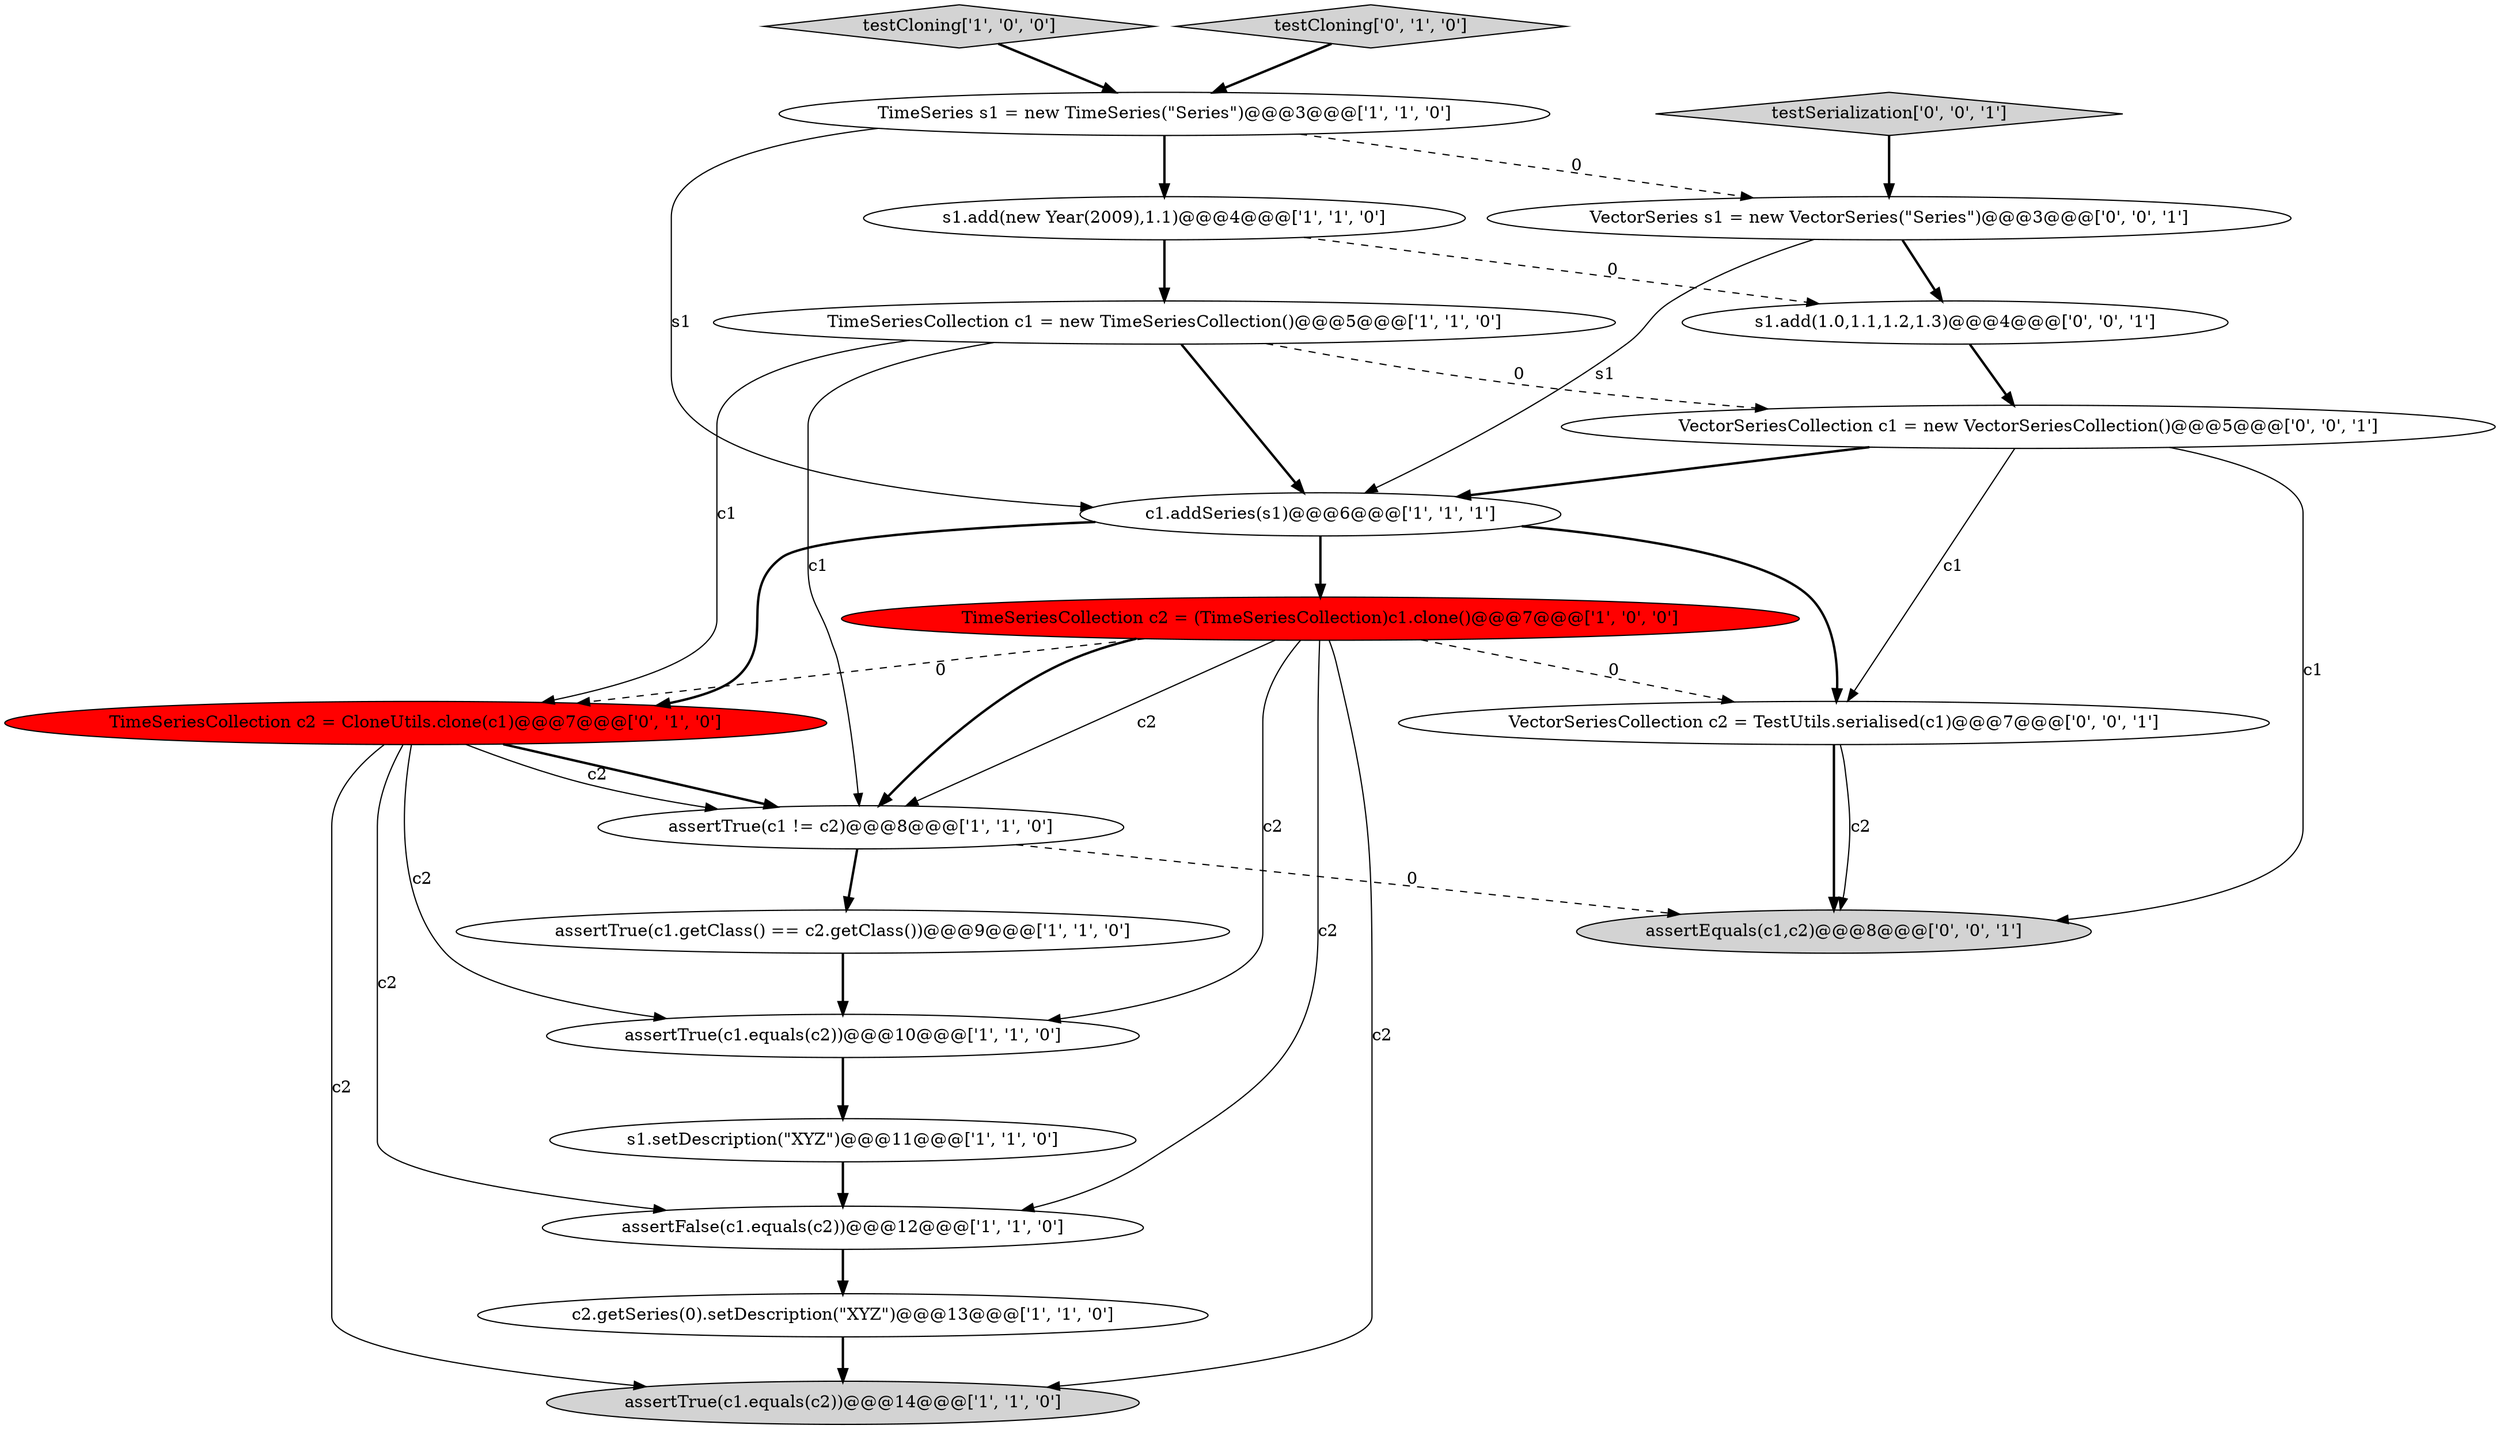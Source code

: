 digraph {
15 [style = filled, label = "s1.add(1.0,1.1,1.2,1.3)@@@4@@@['0', '0', '1']", fillcolor = white, shape = ellipse image = "AAA0AAABBB3BBB"];
19 [style = filled, label = "VectorSeries s1 = new VectorSeries(\"Series\")@@@3@@@['0', '0', '1']", fillcolor = white, shape = ellipse image = "AAA0AAABBB3BBB"];
0 [style = filled, label = "TimeSeriesCollection c1 = new TimeSeriesCollection()@@@5@@@['1', '1', '0']", fillcolor = white, shape = ellipse image = "AAA0AAABBB1BBB"];
7 [style = filled, label = "assertTrue(c1.equals(c2))@@@10@@@['1', '1', '0']", fillcolor = white, shape = ellipse image = "AAA0AAABBB1BBB"];
18 [style = filled, label = "VectorSeriesCollection c2 = TestUtils.serialised(c1)@@@7@@@['0', '0', '1']", fillcolor = white, shape = ellipse image = "AAA0AAABBB3BBB"];
1 [style = filled, label = "assertTrue(c1.getClass() == c2.getClass())@@@9@@@['1', '1', '0']", fillcolor = white, shape = ellipse image = "AAA0AAABBB1BBB"];
8 [style = filled, label = "TimeSeries s1 = new TimeSeries(\"Series\")@@@3@@@['1', '1', '0']", fillcolor = white, shape = ellipse image = "AAA0AAABBB1BBB"];
10 [style = filled, label = "assertTrue(c1 != c2)@@@8@@@['1', '1', '0']", fillcolor = white, shape = ellipse image = "AAA0AAABBB1BBB"];
12 [style = filled, label = "c1.addSeries(s1)@@@6@@@['1', '1', '1']", fillcolor = white, shape = ellipse image = "AAA0AAABBB1BBB"];
6 [style = filled, label = "s1.add(new Year(2009),1.1)@@@4@@@['1', '1', '0']", fillcolor = white, shape = ellipse image = "AAA0AAABBB1BBB"];
11 [style = filled, label = "s1.setDescription(\"XYZ\")@@@11@@@['1', '1', '0']", fillcolor = white, shape = ellipse image = "AAA0AAABBB1BBB"];
3 [style = filled, label = "c2.getSeries(0).setDescription(\"XYZ\")@@@13@@@['1', '1', '0']", fillcolor = white, shape = ellipse image = "AAA0AAABBB1BBB"];
17 [style = filled, label = "assertEquals(c1,c2)@@@8@@@['0', '0', '1']", fillcolor = lightgray, shape = ellipse image = "AAA0AAABBB3BBB"];
20 [style = filled, label = "testSerialization['0', '0', '1']", fillcolor = lightgray, shape = diamond image = "AAA0AAABBB3BBB"];
4 [style = filled, label = "assertTrue(c1.equals(c2))@@@14@@@['1', '1', '0']", fillcolor = lightgray, shape = ellipse image = "AAA0AAABBB1BBB"];
5 [style = filled, label = "testCloning['1', '0', '0']", fillcolor = lightgray, shape = diamond image = "AAA0AAABBB1BBB"];
2 [style = filled, label = "assertFalse(c1.equals(c2))@@@12@@@['1', '1', '0']", fillcolor = white, shape = ellipse image = "AAA0AAABBB1BBB"];
13 [style = filled, label = "TimeSeriesCollection c2 = CloneUtils.clone(c1)@@@7@@@['0', '1', '0']", fillcolor = red, shape = ellipse image = "AAA1AAABBB2BBB"];
9 [style = filled, label = "TimeSeriesCollection c2 = (TimeSeriesCollection)c1.clone()@@@7@@@['1', '0', '0']", fillcolor = red, shape = ellipse image = "AAA1AAABBB1BBB"];
16 [style = filled, label = "VectorSeriesCollection c1 = new VectorSeriesCollection()@@@5@@@['0', '0', '1']", fillcolor = white, shape = ellipse image = "AAA0AAABBB3BBB"];
14 [style = filled, label = "testCloning['0', '1', '0']", fillcolor = lightgray, shape = diamond image = "AAA0AAABBB2BBB"];
13->10 [style = bold, label=""];
8->19 [style = dashed, label="0"];
5->8 [style = bold, label=""];
7->11 [style = bold, label=""];
19->12 [style = solid, label="s1"];
9->18 [style = dashed, label="0"];
0->12 [style = bold, label=""];
2->3 [style = bold, label=""];
13->10 [style = solid, label="c2"];
0->16 [style = dashed, label="0"];
18->17 [style = bold, label=""];
13->4 [style = solid, label="c2"];
8->6 [style = bold, label=""];
6->0 [style = bold, label=""];
9->10 [style = bold, label=""];
12->9 [style = bold, label=""];
15->16 [style = bold, label=""];
1->7 [style = bold, label=""];
3->4 [style = bold, label=""];
11->2 [style = bold, label=""];
0->10 [style = solid, label="c1"];
0->13 [style = solid, label="c1"];
13->2 [style = solid, label="c2"];
16->18 [style = solid, label="c1"];
12->13 [style = bold, label=""];
8->12 [style = solid, label="s1"];
9->4 [style = solid, label="c2"];
6->15 [style = dashed, label="0"];
9->2 [style = solid, label="c2"];
9->13 [style = dashed, label="0"];
12->18 [style = bold, label=""];
10->17 [style = dashed, label="0"];
16->17 [style = solid, label="c1"];
14->8 [style = bold, label=""];
19->15 [style = bold, label=""];
20->19 [style = bold, label=""];
10->1 [style = bold, label=""];
13->7 [style = solid, label="c2"];
18->17 [style = solid, label="c2"];
9->10 [style = solid, label="c2"];
16->12 [style = bold, label=""];
9->7 [style = solid, label="c2"];
}
